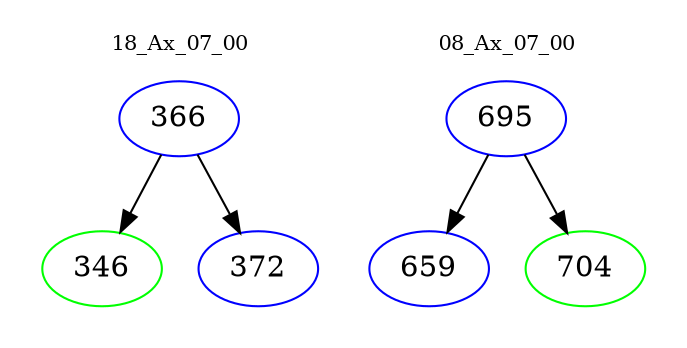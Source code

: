 digraph{
subgraph cluster_0 {
color = white
label = "18_Ax_07_00";
fontsize=10;
T0_366 [label="366", color="blue"]
T0_366 -> T0_346 [color="black"]
T0_346 [label="346", color="green"]
T0_366 -> T0_372 [color="black"]
T0_372 [label="372", color="blue"]
}
subgraph cluster_1 {
color = white
label = "08_Ax_07_00";
fontsize=10;
T1_695 [label="695", color="blue"]
T1_695 -> T1_659 [color="black"]
T1_659 [label="659", color="blue"]
T1_695 -> T1_704 [color="black"]
T1_704 [label="704", color="green"]
}
}
